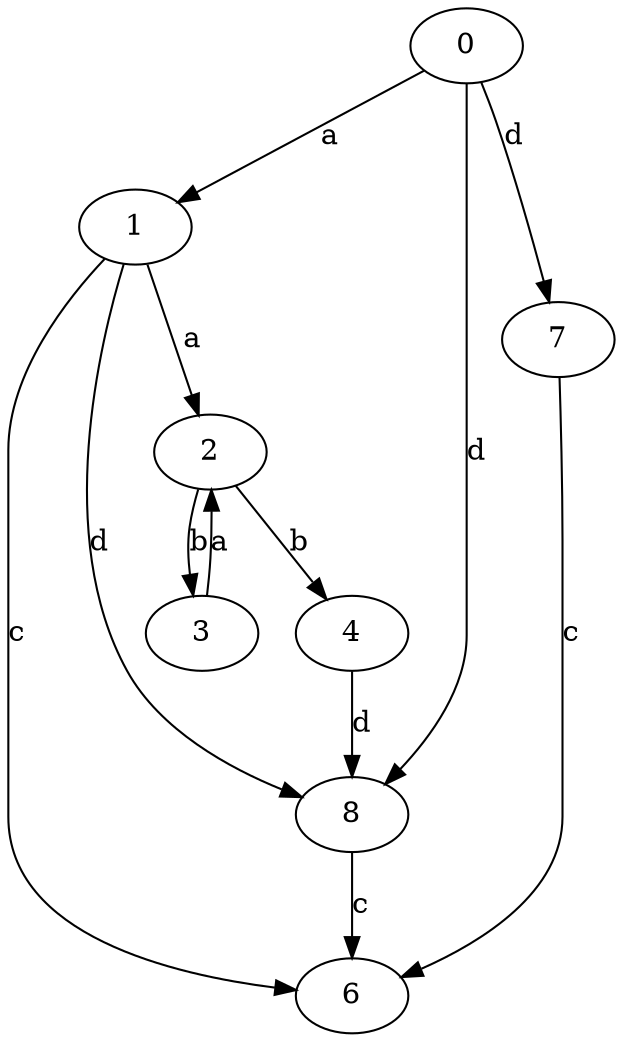 strict digraph  {
0;
1;
2;
3;
4;
6;
7;
8;
0 -> 1  [label=a];
0 -> 7  [label=d];
0 -> 8  [label=d];
1 -> 2  [label=a];
1 -> 6  [label=c];
1 -> 8  [label=d];
2 -> 3  [label=b];
2 -> 4  [label=b];
3 -> 2  [label=a];
4 -> 8  [label=d];
7 -> 6  [label=c];
8 -> 6  [label=c];
}
